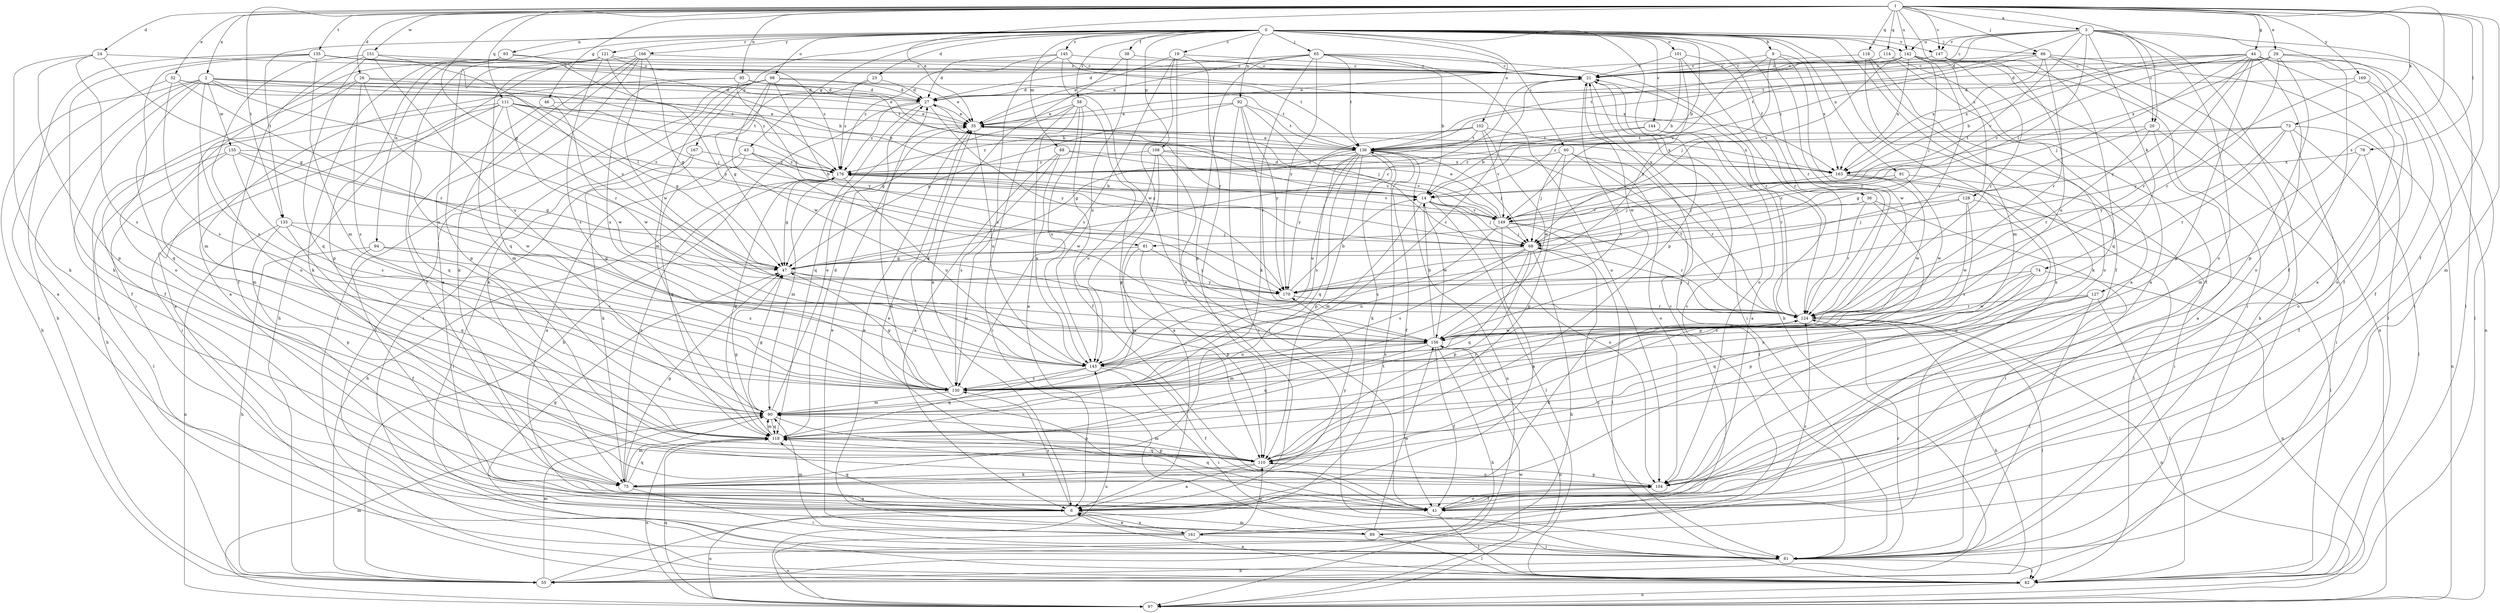 strict digraph  {
0;
1;
2;
3;
6;
9;
14;
19;
20;
21;
23;
24;
26;
27;
29;
32;
35;
36;
38;
41;
43;
44;
46;
47;
55;
58;
60;
61;
65;
66;
68;
73;
74;
75;
78;
81;
82;
88;
89;
90;
91;
92;
93;
94;
95;
97;
98;
101;
102;
104;
108;
110;
111;
114;
116;
118;
121;
124;
127;
128;
130;
133;
135;
136;
142;
143;
144;
145;
147;
149;
151;
155;
156;
161;
163;
166;
167;
169;
170;
176;
0 -> 9  [label=b];
0 -> 14  [label=b];
0 -> 19  [label=c];
0 -> 23  [label=d];
0 -> 36  [label=f];
0 -> 38  [label=f];
0 -> 41  [label=f];
0 -> 43  [label=g];
0 -> 58  [label=i];
0 -> 60  [label=i];
0 -> 65  [label=j];
0 -> 66  [label=j];
0 -> 88  [label=m];
0 -> 91  [label=n];
0 -> 92  [label=n];
0 -> 93  [label=n];
0 -> 94  [label=n];
0 -> 98  [label=o];
0 -> 101  [label=o];
0 -> 102  [label=o];
0 -> 108  [label=p];
0 -> 110  [label=p];
0 -> 121  [label=r];
0 -> 124  [label=r];
0 -> 133  [label=t];
0 -> 142  [label=u];
0 -> 144  [label=v];
0 -> 145  [label=v];
0 -> 147  [label=v];
0 -> 161  [label=x];
0 -> 166  [label=y];
0 -> 167  [label=y];
1 -> 2  [label=a];
1 -> 3  [label=a];
1 -> 20  [label=c];
1 -> 24  [label=d];
1 -> 26  [label=d];
1 -> 29  [label=e];
1 -> 32  [label=e];
1 -> 35  [label=e];
1 -> 41  [label=f];
1 -> 44  [label=g];
1 -> 46  [label=g];
1 -> 47  [label=g];
1 -> 66  [label=j];
1 -> 73  [label=k];
1 -> 78  [label=l];
1 -> 89  [label=m];
1 -> 95  [label=n];
1 -> 111  [label=q];
1 -> 114  [label=q];
1 -> 116  [label=q];
1 -> 127  [label=s];
1 -> 128  [label=s];
1 -> 133  [label=t];
1 -> 135  [label=t];
1 -> 142  [label=u];
1 -> 147  [label=v];
1 -> 151  [label=w];
1 -> 169  [label=y];
2 -> 27  [label=d];
2 -> 41  [label=f];
2 -> 55  [label=h];
2 -> 61  [label=i];
2 -> 68  [label=j];
2 -> 81  [label=l];
2 -> 118  [label=q];
2 -> 124  [label=r];
2 -> 130  [label=s];
2 -> 136  [label=t];
2 -> 155  [label=w];
2 -> 176  [label=z];
3 -> 20  [label=c];
3 -> 21  [label=c];
3 -> 27  [label=d];
3 -> 41  [label=f];
3 -> 61  [label=i];
3 -> 74  [label=k];
3 -> 81  [label=l];
3 -> 82  [label=l];
3 -> 104  [label=o];
3 -> 136  [label=t];
3 -> 142  [label=u];
3 -> 147  [label=v];
3 -> 149  [label=v];
6 -> 89  [label=m];
6 -> 97  [label=n];
6 -> 118  [label=q];
6 -> 130  [label=s];
6 -> 161  [label=x];
9 -> 21  [label=c];
9 -> 68  [label=j];
9 -> 124  [label=r];
9 -> 149  [label=v];
9 -> 156  [label=w];
9 -> 163  [label=x];
14 -> 68  [label=j];
14 -> 82  [label=l];
14 -> 90  [label=m];
14 -> 104  [label=o];
14 -> 149  [label=v];
14 -> 156  [label=w];
19 -> 6  [label=a];
19 -> 21  [label=c];
19 -> 35  [label=e];
19 -> 124  [label=r];
19 -> 130  [label=s];
19 -> 143  [label=u];
20 -> 6  [label=a];
20 -> 47  [label=g];
20 -> 61  [label=i];
20 -> 124  [label=r];
20 -> 136  [label=t];
21 -> 27  [label=d];
21 -> 61  [label=i];
21 -> 104  [label=o];
21 -> 156  [label=w];
23 -> 27  [label=d];
23 -> 75  [label=k];
23 -> 176  [label=z];
24 -> 21  [label=c];
24 -> 47  [label=g];
24 -> 75  [label=k];
24 -> 110  [label=p];
24 -> 130  [label=s];
26 -> 14  [label=b];
26 -> 27  [label=d];
26 -> 41  [label=f];
26 -> 90  [label=m];
26 -> 130  [label=s];
26 -> 143  [label=u];
27 -> 35  [label=e];
27 -> 55  [label=h];
27 -> 118  [label=q];
27 -> 170  [label=y];
27 -> 176  [label=z];
29 -> 21  [label=c];
29 -> 27  [label=d];
29 -> 82  [label=l];
29 -> 97  [label=n];
29 -> 110  [label=p];
29 -> 124  [label=r];
29 -> 136  [label=t];
29 -> 163  [label=x];
32 -> 6  [label=a];
32 -> 27  [label=d];
32 -> 35  [label=e];
32 -> 124  [label=r];
32 -> 130  [label=s];
35 -> 136  [label=t];
35 -> 143  [label=u];
35 -> 163  [label=x];
36 -> 61  [label=i];
36 -> 110  [label=p];
36 -> 124  [label=r];
36 -> 149  [label=v];
38 -> 6  [label=a];
38 -> 21  [label=c];
38 -> 143  [label=u];
41 -> 27  [label=d];
41 -> 35  [label=e];
41 -> 82  [label=l];
41 -> 104  [label=o];
43 -> 6  [label=a];
43 -> 14  [label=b];
43 -> 118  [label=q];
43 -> 156  [label=w];
43 -> 176  [label=z];
44 -> 6  [label=a];
44 -> 14  [label=b];
44 -> 21  [label=c];
44 -> 41  [label=f];
44 -> 61  [label=i];
44 -> 68  [label=j];
44 -> 104  [label=o];
44 -> 110  [label=p];
44 -> 124  [label=r];
44 -> 149  [label=v];
44 -> 163  [label=x];
44 -> 170  [label=y];
46 -> 35  [label=e];
46 -> 118  [label=q];
46 -> 156  [label=w];
47 -> 21  [label=c];
47 -> 143  [label=u];
47 -> 170  [label=y];
55 -> 90  [label=m];
55 -> 136  [label=t];
58 -> 6  [label=a];
58 -> 35  [label=e];
58 -> 41  [label=f];
58 -> 47  [label=g];
58 -> 61  [label=i];
58 -> 110  [label=p];
58 -> 143  [label=u];
60 -> 61  [label=i];
60 -> 68  [label=j];
60 -> 104  [label=o];
60 -> 110  [label=p];
60 -> 124  [label=r];
60 -> 176  [label=z];
61 -> 55  [label=h];
61 -> 82  [label=l];
61 -> 124  [label=r];
65 -> 14  [label=b];
65 -> 21  [label=c];
65 -> 27  [label=d];
65 -> 35  [label=e];
65 -> 75  [label=k];
65 -> 104  [label=o];
65 -> 110  [label=p];
65 -> 124  [label=r];
65 -> 136  [label=t];
65 -> 170  [label=y];
66 -> 21  [label=c];
66 -> 55  [label=h];
66 -> 82  [label=l];
66 -> 97  [label=n];
66 -> 124  [label=r];
66 -> 163  [label=x];
66 -> 176  [label=z];
68 -> 47  [label=g];
68 -> 55  [label=h];
68 -> 61  [label=i];
68 -> 110  [label=p];
68 -> 118  [label=q];
68 -> 130  [label=s];
68 -> 143  [label=u];
73 -> 82  [label=l];
73 -> 97  [label=n];
73 -> 104  [label=o];
73 -> 124  [label=r];
73 -> 136  [label=t];
73 -> 170  [label=y];
73 -> 176  [label=z];
74 -> 97  [label=n];
74 -> 110  [label=p];
74 -> 130  [label=s];
74 -> 156  [label=w];
74 -> 170  [label=y];
75 -> 6  [label=a];
75 -> 47  [label=g];
75 -> 61  [label=i];
75 -> 90  [label=m];
75 -> 118  [label=q];
75 -> 170  [label=y];
75 -> 176  [label=z];
78 -> 41  [label=f];
78 -> 90  [label=m];
78 -> 163  [label=x];
81 -> 47  [label=g];
81 -> 90  [label=m];
81 -> 110  [label=p];
81 -> 170  [label=y];
82 -> 6  [label=a];
82 -> 97  [label=n];
88 -> 6  [label=a];
88 -> 130  [label=s];
88 -> 143  [label=u];
88 -> 149  [label=v];
88 -> 163  [label=x];
89 -> 21  [label=c];
89 -> 35  [label=e];
89 -> 47  [label=g];
89 -> 82  [label=l];
89 -> 156  [label=w];
90 -> 35  [label=e];
90 -> 47  [label=g];
90 -> 110  [label=p];
90 -> 118  [label=q];
91 -> 14  [label=b];
91 -> 61  [label=i];
91 -> 68  [label=j];
91 -> 156  [label=w];
92 -> 35  [label=e];
92 -> 47  [label=g];
92 -> 61  [label=i];
92 -> 68  [label=j];
92 -> 124  [label=r];
92 -> 136  [label=t];
92 -> 170  [label=y];
93 -> 21  [label=c];
93 -> 61  [label=i];
93 -> 75  [label=k];
93 -> 110  [label=p];
93 -> 176  [label=z];
94 -> 41  [label=f];
94 -> 47  [label=g];
94 -> 55  [label=h];
94 -> 130  [label=s];
95 -> 6  [label=a];
95 -> 14  [label=b];
95 -> 27  [label=d];
95 -> 35  [label=e];
95 -> 68  [label=j];
95 -> 143  [label=u];
97 -> 90  [label=m];
97 -> 118  [label=q];
97 -> 143  [label=u];
97 -> 156  [label=w];
98 -> 27  [label=d];
98 -> 47  [label=g];
98 -> 61  [label=i];
98 -> 82  [label=l];
98 -> 90  [label=m];
98 -> 136  [label=t];
98 -> 156  [label=w];
98 -> 170  [label=y];
101 -> 14  [label=b];
101 -> 21  [label=c];
101 -> 55  [label=h];
101 -> 124  [label=r];
101 -> 170  [label=y];
102 -> 47  [label=g];
102 -> 136  [label=t];
102 -> 149  [label=v];
102 -> 156  [label=w];
102 -> 163  [label=x];
102 -> 176  [label=z];
104 -> 41  [label=f];
104 -> 110  [label=p];
104 -> 118  [label=q];
108 -> 6  [label=a];
108 -> 41  [label=f];
108 -> 143  [label=u];
108 -> 149  [label=v];
108 -> 163  [label=x];
108 -> 176  [label=z];
110 -> 6  [label=a];
110 -> 75  [label=k];
110 -> 90  [label=m];
110 -> 104  [label=o];
110 -> 118  [label=q];
111 -> 6  [label=a];
111 -> 35  [label=e];
111 -> 47  [label=g];
111 -> 55  [label=h];
111 -> 61  [label=i];
111 -> 90  [label=m];
111 -> 136  [label=t];
111 -> 156  [label=w];
111 -> 176  [label=z];
114 -> 6  [label=a];
114 -> 21  [label=c];
114 -> 35  [label=e];
114 -> 41  [label=f];
116 -> 21  [label=c];
116 -> 75  [label=k];
116 -> 90  [label=m];
116 -> 104  [label=o];
118 -> 27  [label=d];
118 -> 47  [label=g];
118 -> 90  [label=m];
118 -> 97  [label=n];
118 -> 110  [label=p];
121 -> 21  [label=c];
121 -> 41  [label=f];
121 -> 110  [label=p];
121 -> 118  [label=q];
121 -> 130  [label=s];
121 -> 163  [label=x];
121 -> 170  [label=y];
124 -> 21  [label=c];
124 -> 55  [label=h];
124 -> 68  [label=j];
124 -> 75  [label=k];
124 -> 82  [label=l];
124 -> 97  [label=n];
124 -> 130  [label=s];
124 -> 136  [label=t];
124 -> 156  [label=w];
127 -> 61  [label=i];
127 -> 82  [label=l];
127 -> 118  [label=q];
127 -> 124  [label=r];
127 -> 130  [label=s];
128 -> 68  [label=j];
128 -> 82  [label=l];
128 -> 130  [label=s];
128 -> 149  [label=v];
128 -> 156  [label=w];
130 -> 21  [label=c];
130 -> 35  [label=e];
130 -> 47  [label=g];
130 -> 90  [label=m];
130 -> 124  [label=r];
133 -> 68  [label=j];
133 -> 97  [label=n];
133 -> 110  [label=p];
133 -> 118  [label=q];
133 -> 130  [label=s];
135 -> 14  [label=b];
135 -> 21  [label=c];
135 -> 55  [label=h];
135 -> 75  [label=k];
135 -> 90  [label=m];
135 -> 104  [label=o];
135 -> 176  [label=z];
136 -> 35  [label=e];
136 -> 41  [label=f];
136 -> 68  [label=j];
136 -> 75  [label=k];
136 -> 97  [label=n];
136 -> 110  [label=p];
136 -> 118  [label=q];
136 -> 130  [label=s];
136 -> 143  [label=u];
136 -> 170  [label=y];
136 -> 176  [label=z];
142 -> 6  [label=a];
142 -> 21  [label=c];
142 -> 61  [label=i];
142 -> 68  [label=j];
142 -> 124  [label=r];
142 -> 136  [label=t];
142 -> 149  [label=v];
142 -> 163  [label=x];
143 -> 21  [label=c];
143 -> 41  [label=f];
143 -> 61  [label=i];
143 -> 118  [label=q];
143 -> 130  [label=s];
144 -> 6  [label=a];
144 -> 14  [label=b];
144 -> 124  [label=r];
144 -> 136  [label=t];
145 -> 21  [label=c];
145 -> 27  [label=d];
145 -> 130  [label=s];
145 -> 136  [label=t];
145 -> 156  [label=w];
145 -> 176  [label=z];
147 -> 21  [label=c];
147 -> 118  [label=q];
147 -> 124  [label=r];
147 -> 143  [label=u];
149 -> 6  [label=a];
149 -> 27  [label=d];
149 -> 35  [label=e];
149 -> 68  [label=j];
149 -> 82  [label=l];
149 -> 124  [label=r];
149 -> 143  [label=u];
149 -> 176  [label=z];
151 -> 21  [label=c];
151 -> 41  [label=f];
151 -> 104  [label=o];
151 -> 118  [label=q];
151 -> 143  [label=u];
151 -> 170  [label=y];
155 -> 47  [label=g];
155 -> 82  [label=l];
155 -> 90  [label=m];
155 -> 130  [label=s];
155 -> 156  [label=w];
155 -> 176  [label=z];
156 -> 14  [label=b];
156 -> 41  [label=f];
156 -> 55  [label=h];
156 -> 90  [label=m];
156 -> 97  [label=n];
156 -> 118  [label=q];
156 -> 143  [label=u];
161 -> 6  [label=a];
161 -> 21  [label=c];
161 -> 35  [label=e];
161 -> 61  [label=i];
161 -> 90  [label=m];
161 -> 97  [label=n];
161 -> 110  [label=p];
161 -> 124  [label=r];
163 -> 68  [label=j];
163 -> 82  [label=l];
163 -> 104  [label=o];
163 -> 156  [label=w];
166 -> 6  [label=a];
166 -> 21  [label=c];
166 -> 47  [label=g];
166 -> 55  [label=h];
166 -> 75  [label=k];
166 -> 82  [label=l];
166 -> 156  [label=w];
167 -> 75  [label=k];
167 -> 82  [label=l];
167 -> 176  [label=z];
169 -> 27  [label=d];
169 -> 41  [label=f];
169 -> 104  [label=o];
169 -> 170  [label=y];
170 -> 14  [label=b];
170 -> 124  [label=r];
176 -> 14  [label=b];
176 -> 47  [label=g];
176 -> 55  [label=h];
176 -> 90  [label=m];
176 -> 118  [label=q];
176 -> 143  [label=u];
176 -> 149  [label=v];
}
